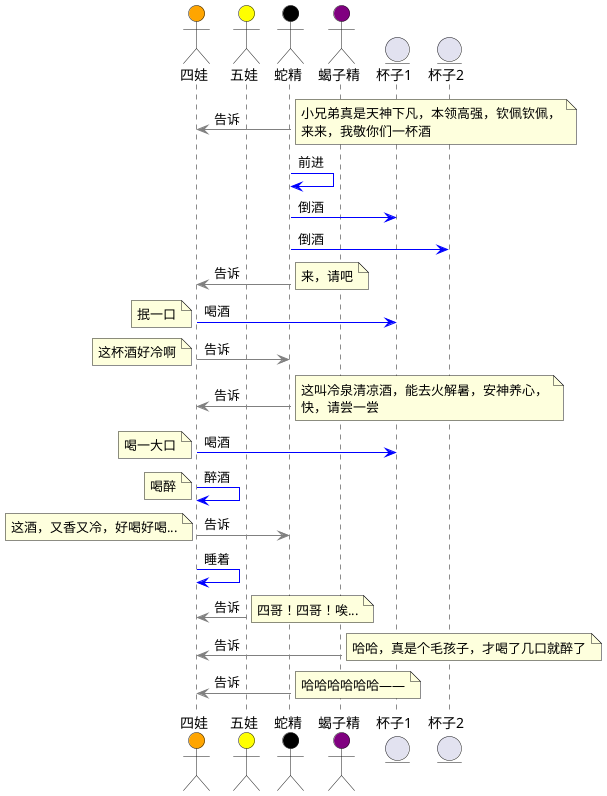 ' https://www.bilibili.com/video/BV1zQ4y1d7dQ?p=8
' 6:12 ~ 7:10

@startuml
actor       四娃   as fourthBrother    #Orange
actor       五娃    as fifthBrother    #Yellow
actor       蛇精    as snake  #Black
actor       蝎子精    as scorpion   #Purple
entity      杯子1   as  cup1
entity      杯子2   as  cup2

snake -[#Grey]> fourthBrother : 告诉
note right
    小兄弟真是天神下凡，本领高强，钦佩钦佩，
    来来，我敬你们一杯酒
end note

snake -[#Blue]> snake : 前进

snake -[#Blue]> cup1: 倒酒

snake -[#Blue]> cup2: 倒酒

snake -[#Grey]> fourthBrother : 告诉
note right
    来，请吧
end note

fourthBrother -[#Blue]> cup1 : 喝酒
note left
    抿一口
end note

fourthBrother -[#Grey]> snake : 告诉
note left: 这杯酒好冷啊

snake -[#Grey]> fourthBrother : 告诉
note right
    这叫冷泉清凉酒，能去火解暑，安神养心，
    快，请尝一尝
end note

fourthBrother -[#Blue]> cup1 : 喝酒
note left
    喝一大口
end note

fourthBrother -[#Blue]> fourthBrother : 醉酒
note left
    喝醉
end note

fourthBrother -[#Grey]> snake : 告诉
note left
    这酒，又香又冷，好喝好喝...
end note

fourthBrother -[#Blue]> fourthBrother : 睡着

fifthBrother -[#Grey]> fourthBrother : 告诉
note right
    四哥！四哥！唉...
end note

scorpion -[#Grey]> fourthBrother : 告诉
note right
    哈哈，真是个毛孩子，才喝了几口就醉了
end note

snake -[#Grey]> fourthBrother : 告诉
note right
    哈哈哈哈哈哈——
end note

@enduml

